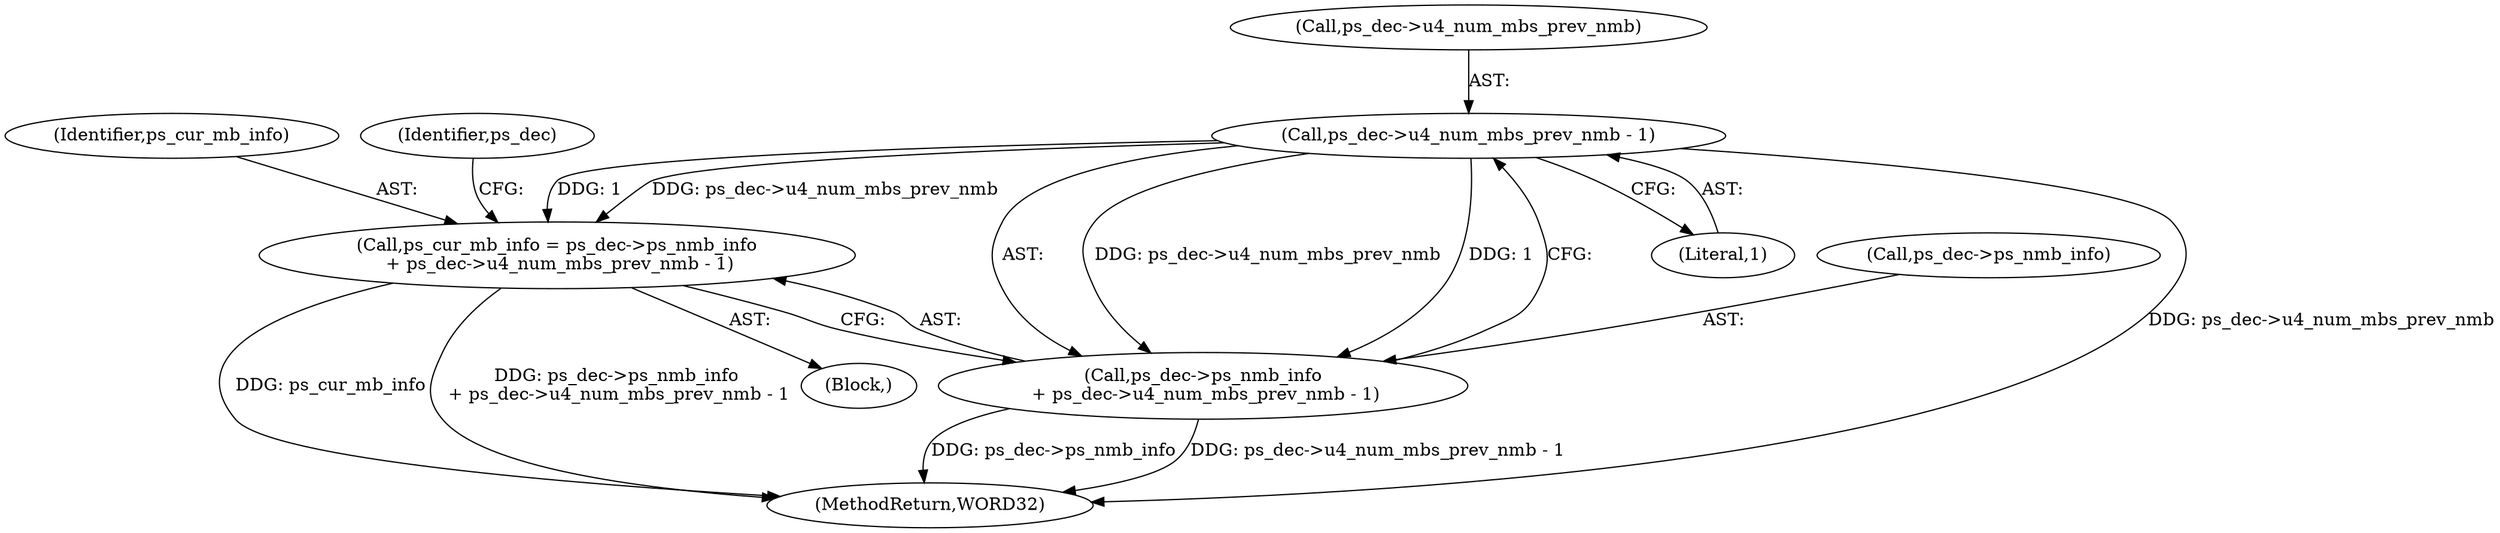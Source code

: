 digraph "0_Android_494561291a503840f385fbcd11d9bc5f4dc502b8_0@pointer" {
"1000602" [label="(Call,ps_dec->u4_num_mbs_prev_nmb - 1)"];
"1000596" [label="(Call,ps_cur_mb_info = ps_dec->ps_nmb_info\n + ps_dec->u4_num_mbs_prev_nmb - 1)"];
"1000598" [label="(Call,ps_dec->ps_nmb_info\n + ps_dec->u4_num_mbs_prev_nmb - 1)"];
"1000597" [label="(Identifier,ps_cur_mb_info)"];
"1000609" [label="(Identifier,ps_dec)"];
"1000602" [label="(Call,ps_dec->u4_num_mbs_prev_nmb - 1)"];
"1000598" [label="(Call,ps_dec->ps_nmb_info\n + ps_dec->u4_num_mbs_prev_nmb - 1)"];
"1000599" [label="(Call,ps_dec->ps_nmb_info)"];
"1001427" [label="(MethodReturn,WORD32)"];
"1000596" [label="(Call,ps_cur_mb_info = ps_dec->ps_nmb_info\n + ps_dec->u4_num_mbs_prev_nmb - 1)"];
"1000603" [label="(Call,ps_dec->u4_num_mbs_prev_nmb)"];
"1000595" [label="(Block,)"];
"1000606" [label="(Literal,1)"];
"1000602" -> "1000598"  [label="AST: "];
"1000602" -> "1000606"  [label="CFG: "];
"1000603" -> "1000602"  [label="AST: "];
"1000606" -> "1000602"  [label="AST: "];
"1000598" -> "1000602"  [label="CFG: "];
"1000602" -> "1001427"  [label="DDG: ps_dec->u4_num_mbs_prev_nmb"];
"1000602" -> "1000596"  [label="DDG: ps_dec->u4_num_mbs_prev_nmb"];
"1000602" -> "1000596"  [label="DDG: 1"];
"1000602" -> "1000598"  [label="DDG: ps_dec->u4_num_mbs_prev_nmb"];
"1000602" -> "1000598"  [label="DDG: 1"];
"1000596" -> "1000595"  [label="AST: "];
"1000596" -> "1000598"  [label="CFG: "];
"1000597" -> "1000596"  [label="AST: "];
"1000598" -> "1000596"  [label="AST: "];
"1000609" -> "1000596"  [label="CFG: "];
"1000596" -> "1001427"  [label="DDG: ps_dec->ps_nmb_info\n + ps_dec->u4_num_mbs_prev_nmb - 1"];
"1000596" -> "1001427"  [label="DDG: ps_cur_mb_info"];
"1000599" -> "1000598"  [label="AST: "];
"1000598" -> "1001427"  [label="DDG: ps_dec->ps_nmb_info"];
"1000598" -> "1001427"  [label="DDG: ps_dec->u4_num_mbs_prev_nmb - 1"];
}
